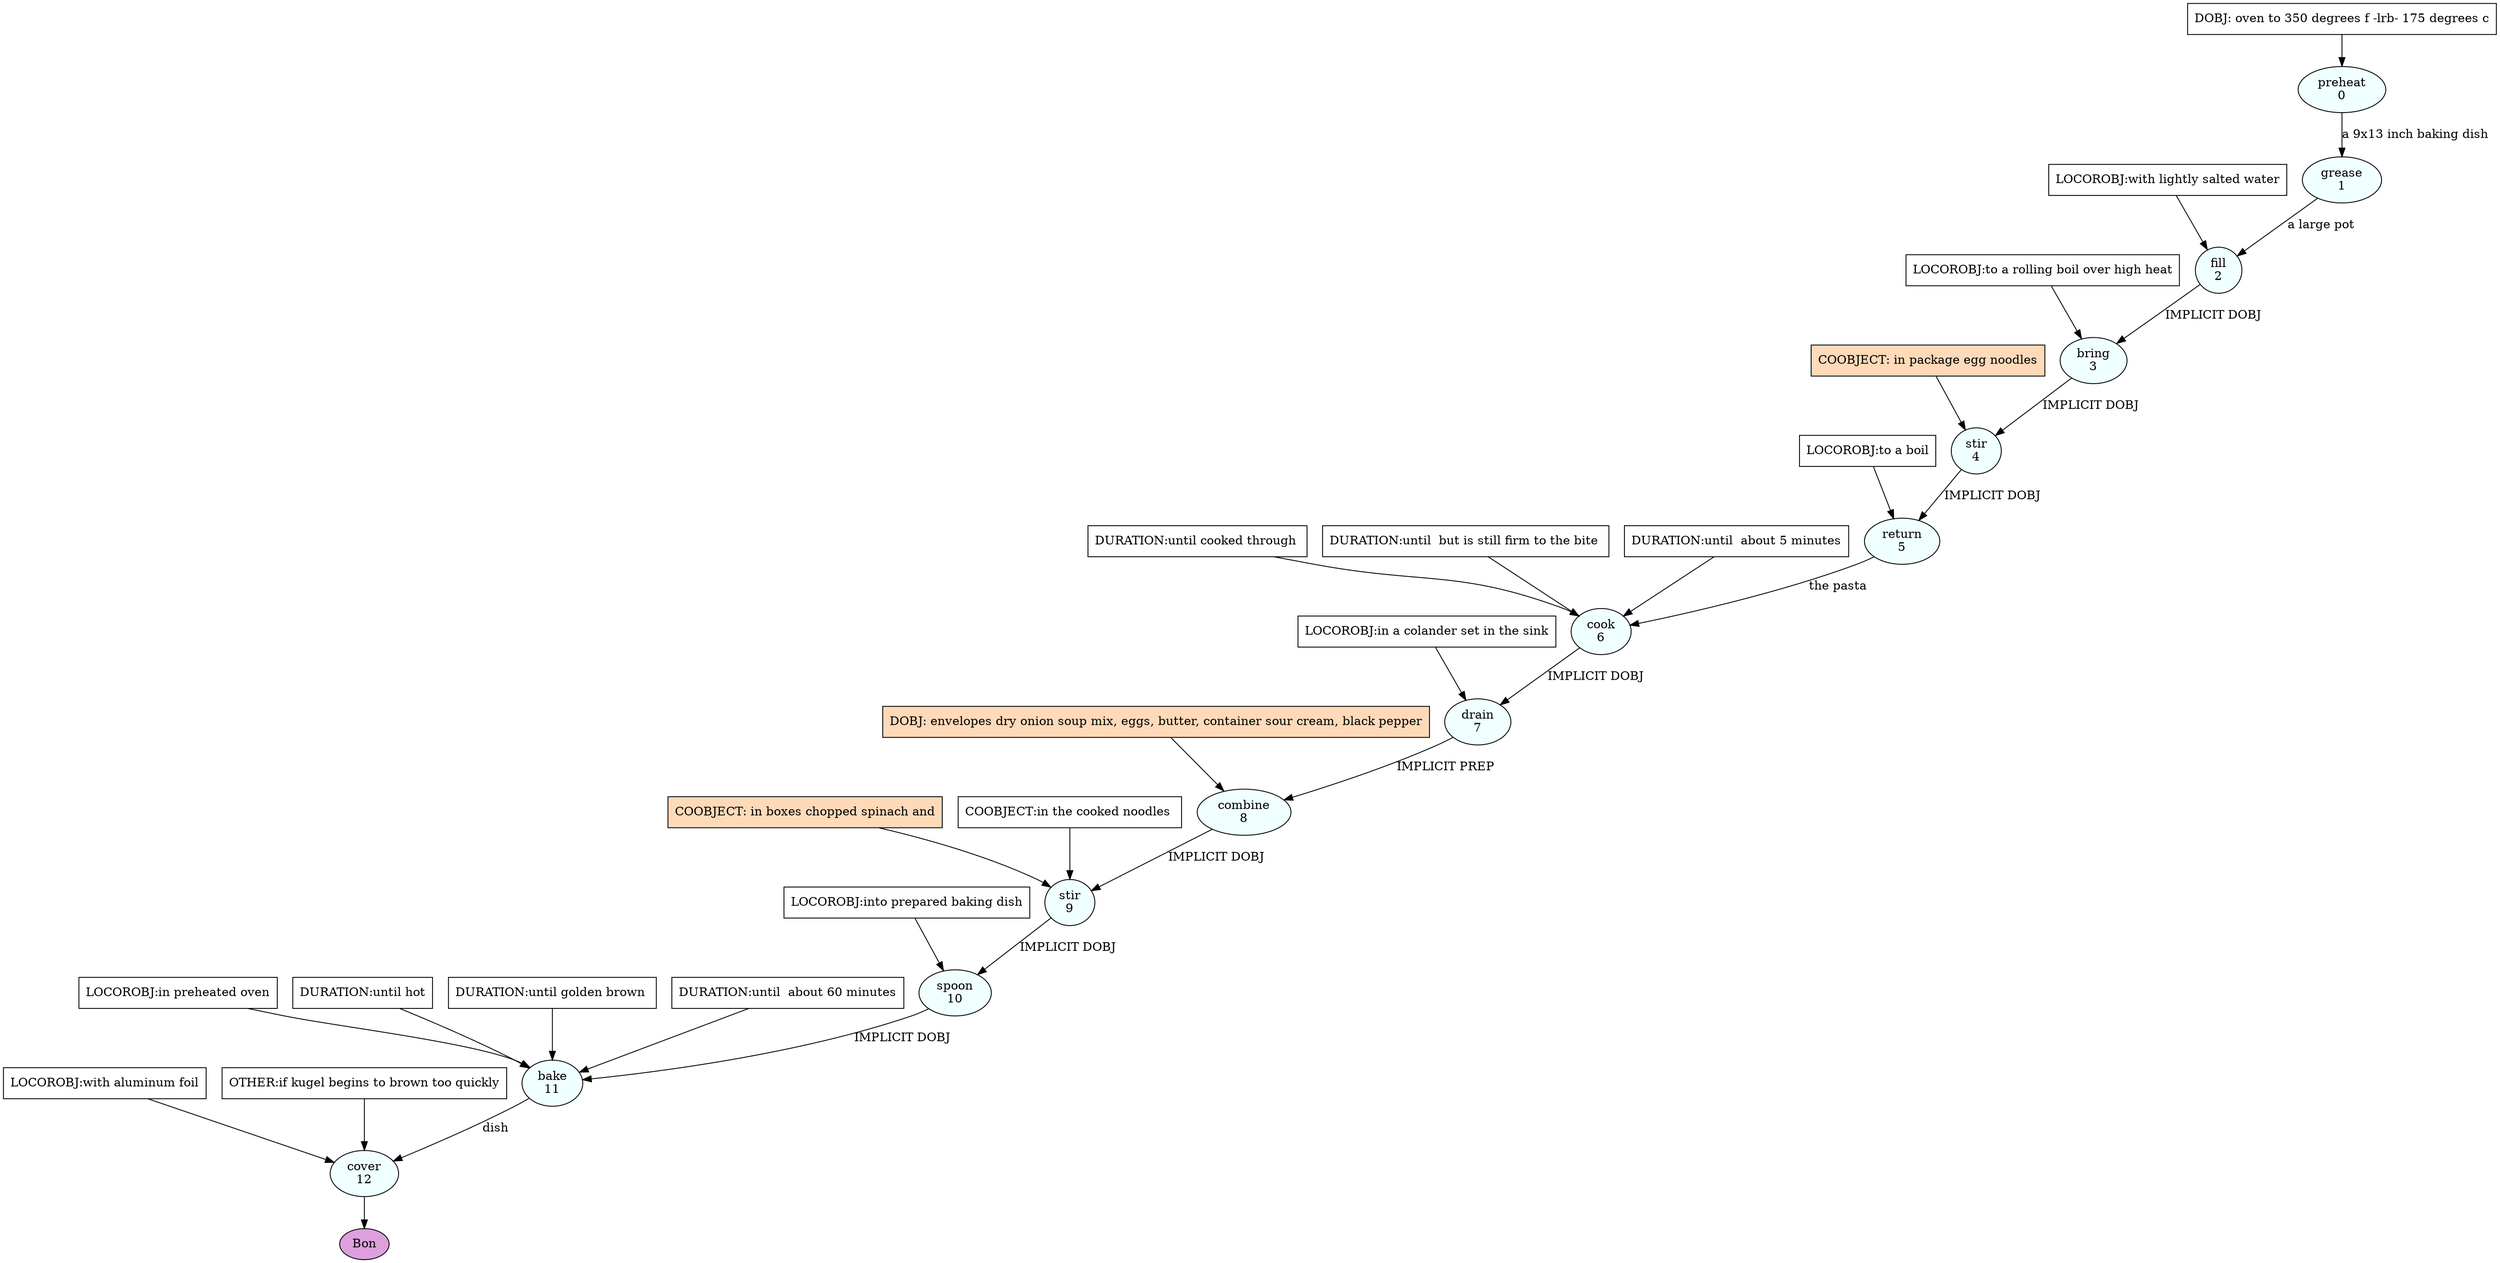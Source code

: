digraph recipe {
E0[label="preheat
0", shape=oval, style=filled, fillcolor=azure]
E1[label="grease
1", shape=oval, style=filled, fillcolor=azure]
E2[label="fill
2", shape=oval, style=filled, fillcolor=azure]
E3[label="bring
3", shape=oval, style=filled, fillcolor=azure]
E4[label="stir
4", shape=oval, style=filled, fillcolor=azure]
E5[label="return
5", shape=oval, style=filled, fillcolor=azure]
E6[label="cook
6", shape=oval, style=filled, fillcolor=azure]
E7[label="drain
7", shape=oval, style=filled, fillcolor=azure]
E8[label="combine
8", shape=oval, style=filled, fillcolor=azure]
E9[label="stir
9", shape=oval, style=filled, fillcolor=azure]
E10[label="spoon
10", shape=oval, style=filled, fillcolor=azure]
E11[label="bake
11", shape=oval, style=filled, fillcolor=azure]
E12[label="cover
12", shape=oval, style=filled, fillcolor=azure]
D0[label="DOBJ: oven to 350 degrees f -lrb- 175 degrees c", shape=box, style=filled, fillcolor=white]
D0 -> E0
E0 -> E1 [label="a 9x13 inch baking dish"]
E1 -> E2 [label="a large pot"]
P2_0_0[label="LOCOROBJ:with lightly salted water", shape=box, style=filled, fillcolor=white]
P2_0_0 -> E2
E2 -> E3 [label="IMPLICIT DOBJ"]
P3_0_0[label="LOCOROBJ:to a rolling boil over high heat", shape=box, style=filled, fillcolor=white]
P3_0_0 -> E3
E3 -> E4 [label="IMPLICIT DOBJ"]
P4_0_ing[label="COOBJECT: in package egg noodles", shape=box, style=filled, fillcolor=peachpuff]
P4_0_ing -> E4
E4 -> E5 [label="IMPLICIT DOBJ"]
P5_0_0[label="LOCOROBJ:to a boil", shape=box, style=filled, fillcolor=white]
P5_0_0 -> E5
E5 -> E6 [label="the pasta"]
P6_0_0[label="DURATION:until cooked through ", shape=box, style=filled, fillcolor=white]
P6_0_0 -> E6
P6_0_1[label="DURATION:until  but is still firm to the bite ", shape=box, style=filled, fillcolor=white]
P6_0_1 -> E6
P6_0_2[label="DURATION:until  about 5 minutes", shape=box, style=filled, fillcolor=white]
P6_0_2 -> E6
E6 -> E7 [label="IMPLICIT DOBJ"]
P7_0_0[label="LOCOROBJ:in a colander set in the sink", shape=box, style=filled, fillcolor=white]
P7_0_0 -> E7
D8_ing[label="DOBJ: envelopes dry onion soup mix, eggs, butter, container sour cream, black pepper", shape=box, style=filled, fillcolor=peachpuff]
D8_ing -> E8
E7 -> E8 [label="IMPLICIT PREP"]
E8 -> E9 [label="IMPLICIT DOBJ"]
P9_0_ing[label="COOBJECT: in boxes chopped spinach and", shape=box, style=filled, fillcolor=peachpuff]
P9_0_ing -> E9
P9_0_0[label="COOBJECT:in the cooked noodles ", shape=box, style=filled, fillcolor=white]
P9_0_0 -> E9
E9 -> E10 [label="IMPLICIT DOBJ"]
P10_0_0[label="LOCOROBJ:into prepared baking dish", shape=box, style=filled, fillcolor=white]
P10_0_0 -> E10
E10 -> E11 [label="IMPLICIT DOBJ"]
P11_0_0[label="LOCOROBJ:in preheated oven", shape=box, style=filled, fillcolor=white]
P11_0_0 -> E11
P11_1_0[label="DURATION:until hot", shape=box, style=filled, fillcolor=white]
P11_1_0 -> E11
P11_1_1[label="DURATION:until golden brown ", shape=box, style=filled, fillcolor=white]
P11_1_1 -> E11
P11_1_2[label="DURATION:until  about 60 minutes", shape=box, style=filled, fillcolor=white]
P11_1_2 -> E11
E11 -> E12 [label="dish"]
P12_0_0[label="LOCOROBJ:with aluminum foil", shape=box, style=filled, fillcolor=white]
P12_0_0 -> E12
P12_1_0[label="OTHER:if kugel begins to brown too quickly", shape=box, style=filled, fillcolor=white]
P12_1_0 -> E12
EOR[label="Bon", shape=oval, style=filled, fillcolor=plum]
E12 -> EOR
}
